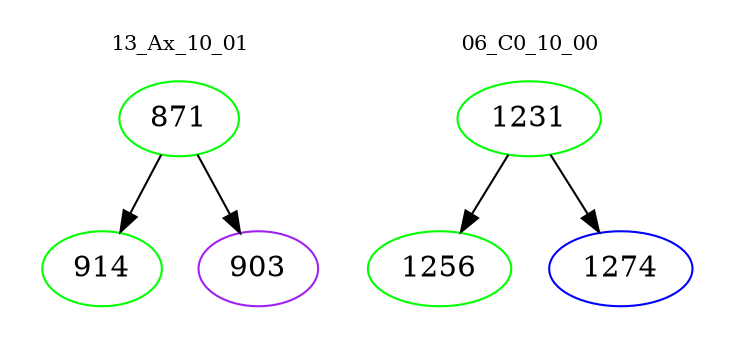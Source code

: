 digraph{
subgraph cluster_0 {
color = white
label = "13_Ax_10_01";
fontsize=10;
T0_871 [label="871", color="green"]
T0_871 -> T0_914 [color="black"]
T0_914 [label="914", color="green"]
T0_871 -> T0_903 [color="black"]
T0_903 [label="903", color="purple"]
}
subgraph cluster_1 {
color = white
label = "06_C0_10_00";
fontsize=10;
T1_1231 [label="1231", color="green"]
T1_1231 -> T1_1256 [color="black"]
T1_1256 [label="1256", color="green"]
T1_1231 -> T1_1274 [color="black"]
T1_1274 [label="1274", color="blue"]
}
}
